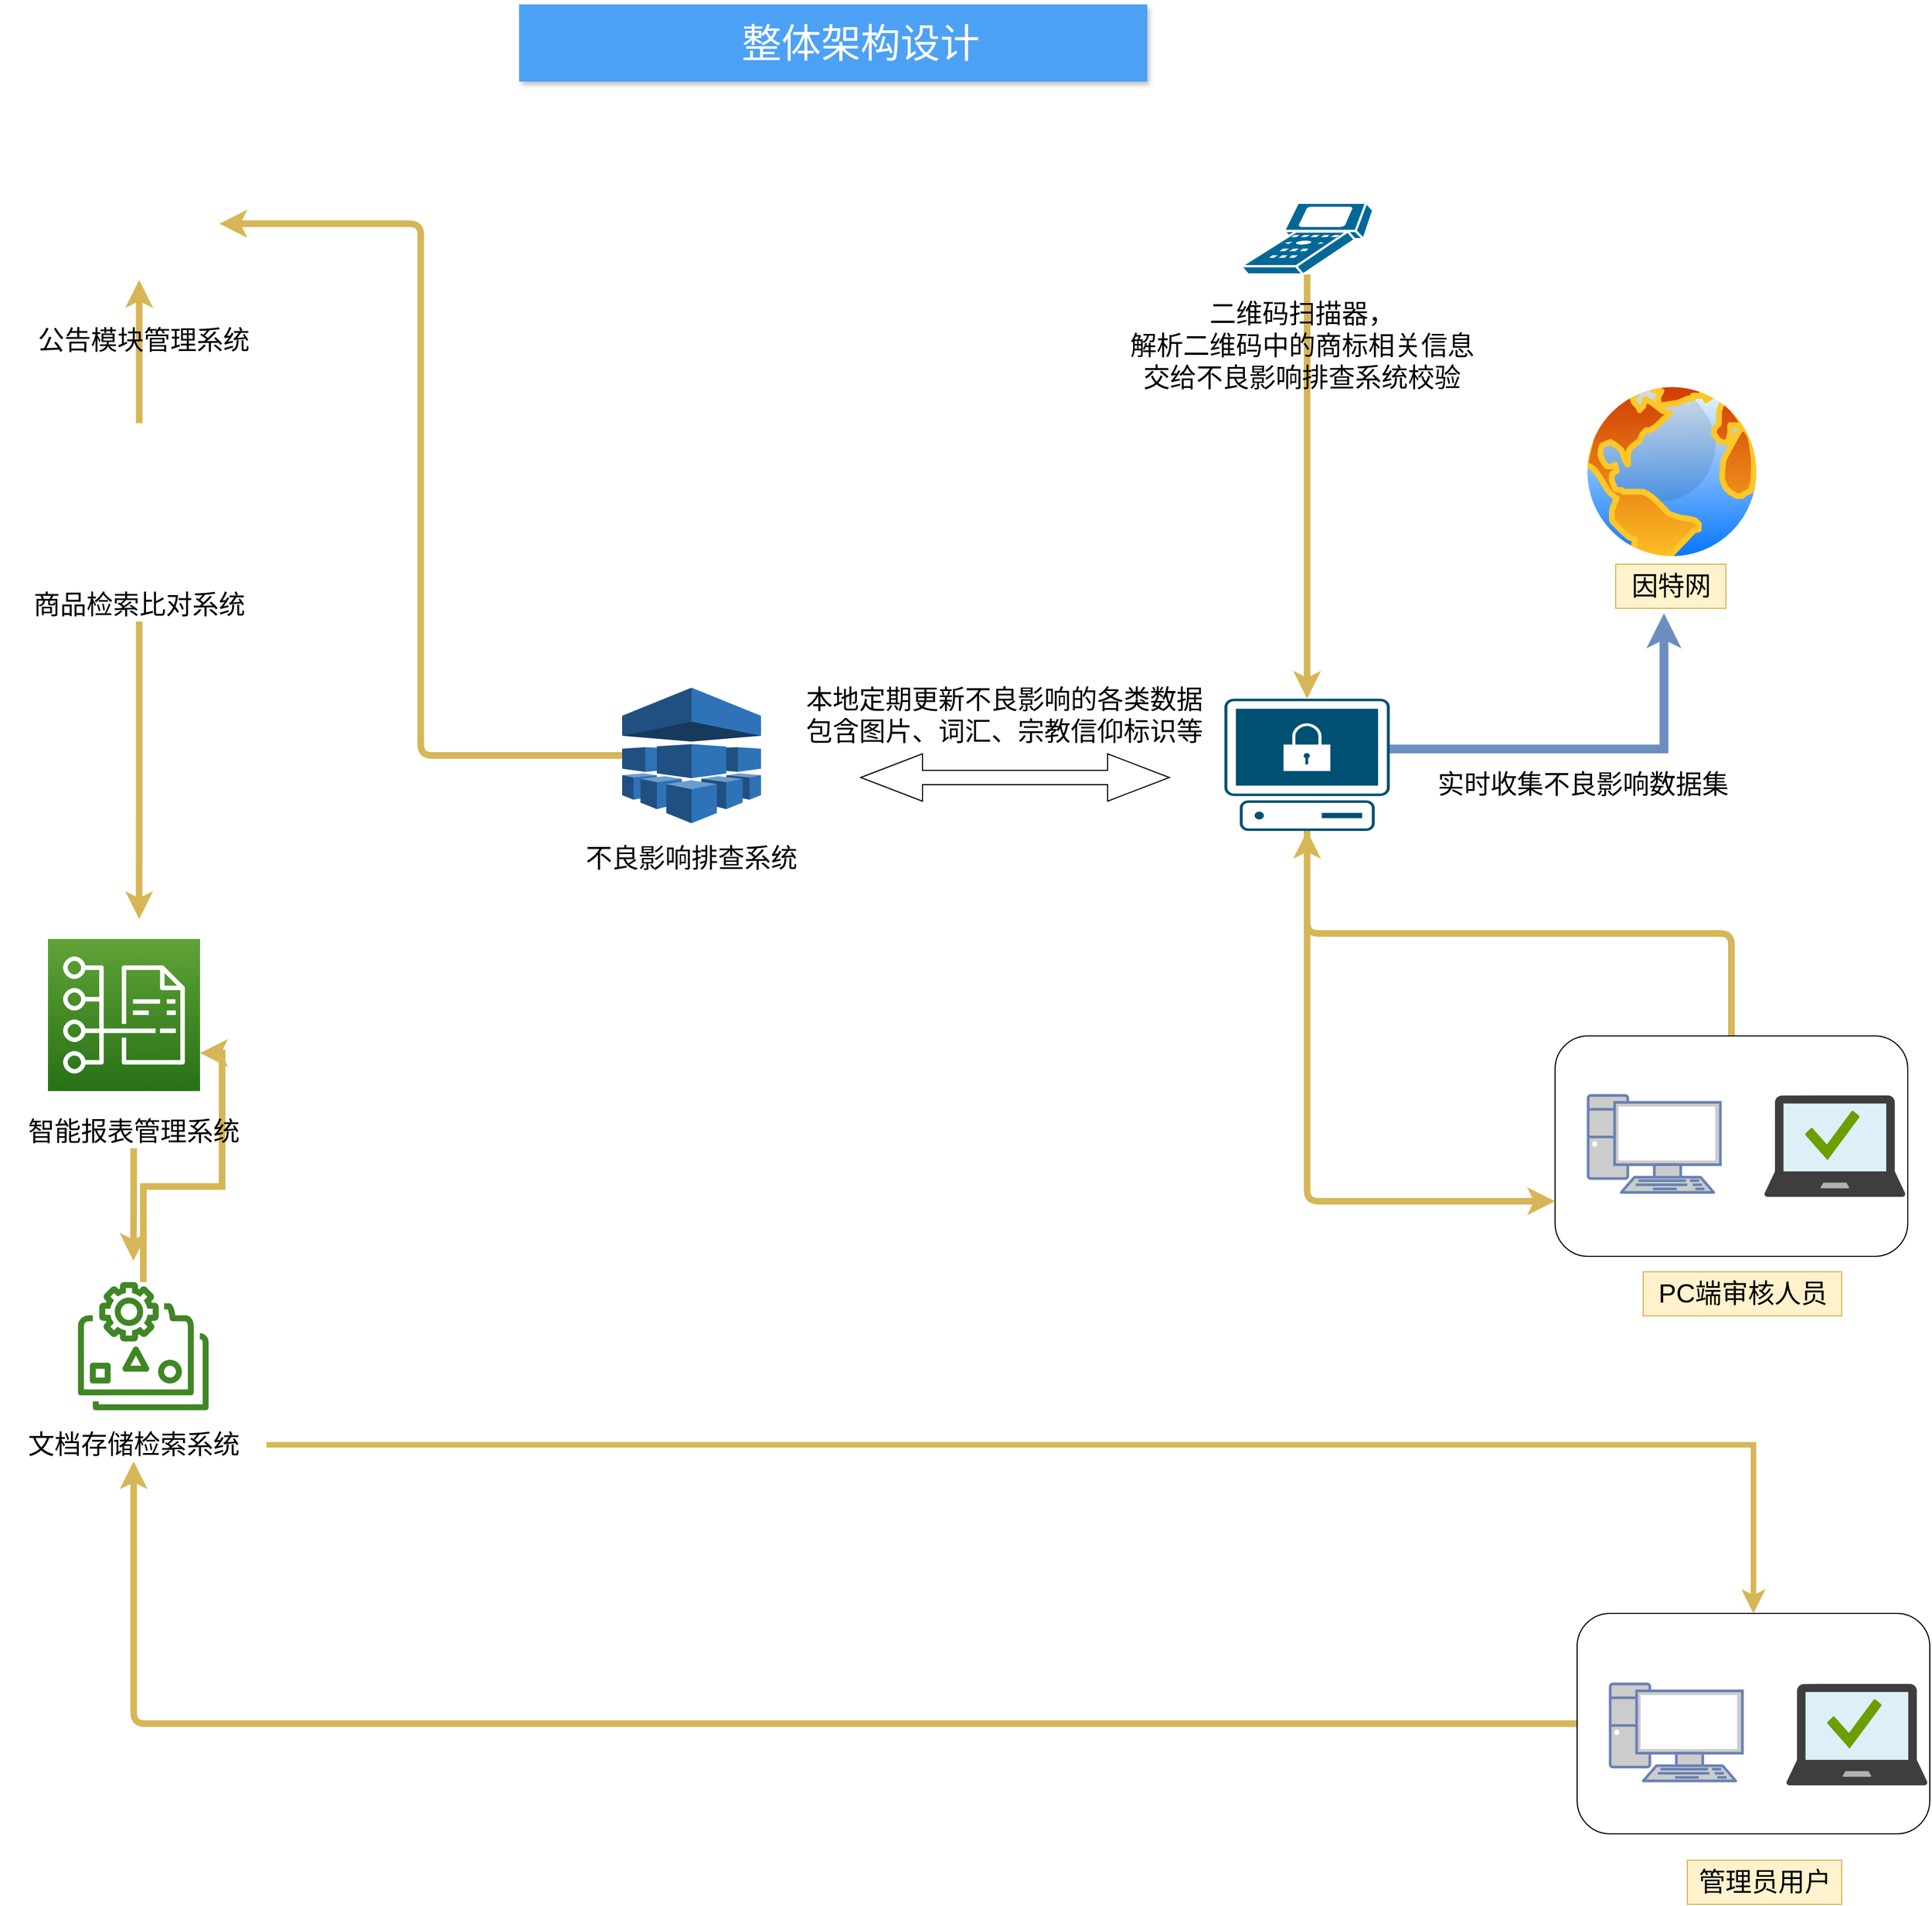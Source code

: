 <mxfile version="21.1.5" type="github">
  <diagram id="prtHgNgQTEPvFCAcTncT" name="Page-1">
    <mxGraphModel dx="2385" dy="1380" grid="1" gridSize="10" guides="1" tooltips="1" connect="1" arrows="1" fold="1" page="1" pageScale="1" pageWidth="827" pageHeight="1169" math="0" shadow="0">
      <root>
        <mxCell id="0" />
        <mxCell id="1" parent="0" />
        <mxCell id="ZAdHRjTGJZCp-p7u0Igg-31" style="edgeStyle=orthogonalEdgeStyle;rounded=1;orthogonalLoop=1;jettySize=auto;html=1;exitX=0.5;exitY=0;exitDx=0;exitDy=0;entryX=0.5;entryY=1;entryDx=0;entryDy=0;entryPerimeter=0;fillColor=#fff2cc;strokeColor=#d6b656;strokeWidth=6;" edge="1" parent="1" source="ZAdHRjTGJZCp-p7u0Igg-27" target="ZAdHRjTGJZCp-p7u0Igg-12">
          <mxGeometry relative="1" as="geometry">
            <Array as="points">
              <mxPoint x="2010" y="853" />
              <mxPoint x="1625" y="853" />
            </Array>
          </mxGeometry>
        </mxCell>
        <mxCell id="ZAdHRjTGJZCp-p7u0Igg-27" value="" style="rounded=1;whiteSpace=wrap;html=1;" vertex="1" parent="1">
          <mxGeometry x="1850" y="946" width="320" height="200" as="geometry" />
        </mxCell>
        <mxCell id="ZAdHRjTGJZCp-p7u0Igg-1" value="&lt;span style=&quot;font-size: 36px;&quot;&gt;整体架构设计&lt;/span&gt;" style="fillColor=#4DA1F5;strokeColor=none;shadow=1;gradientColor=none;fontSize=14;align=center;spacingLeft=50;fontColor=#ffffff;whiteSpace=wrap;html=1;" vertex="1" parent="1">
          <mxGeometry x="910" y="10" width="570" height="70" as="geometry" />
        </mxCell>
        <mxCell id="ZAdHRjTGJZCp-p7u0Igg-46" style="edgeStyle=orthogonalEdgeStyle;rounded=0;orthogonalLoop=1;jettySize=auto;html=1;entryX=1;entryY=0.75;entryDx=0;entryDy=0;entryPerimeter=0;fillColor=#fff2cc;strokeColor=#d6b656;strokeWidth=6;" edge="1" parent="1" source="ZAdHRjTGJZCp-p7u0Igg-2" target="ZAdHRjTGJZCp-p7u0Igg-10">
          <mxGeometry relative="1" as="geometry" />
        </mxCell>
        <mxCell id="ZAdHRjTGJZCp-p7u0Igg-2" value="" style="sketch=0;outlineConnect=0;fontColor=#232F3E;gradientColor=none;fillColor=#3F8624;strokeColor=none;dashed=0;verticalLabelPosition=bottom;verticalAlign=top;align=center;html=1;fontSize=12;fontStyle=0;aspect=fixed;pointerEvents=1;shape=mxgraph.aws4.elastic_file_system_intelligent_tiering;" vertex="1" parent="1">
          <mxGeometry x="509.76" y="1169" width="118.52" height="117" as="geometry" />
        </mxCell>
        <mxCell id="ZAdHRjTGJZCp-p7u0Igg-42" style="edgeStyle=orthogonalEdgeStyle;rounded=0;orthogonalLoop=1;jettySize=auto;html=1;entryX=0.5;entryY=0;entryDx=0;entryDy=0;strokeWidth=5;fillColor=#fff2cc;strokeColor=#d6b656;" edge="1" parent="1" source="ZAdHRjTGJZCp-p7u0Igg-3" target="ZAdHRjTGJZCp-p7u0Igg-38">
          <mxGeometry relative="1" as="geometry" />
        </mxCell>
        <mxCell id="ZAdHRjTGJZCp-p7u0Igg-3" value="&lt;p class=&quot;MsoNormal&quot;&gt;&lt;font style=&quot;font-size: 24px;&quot;&gt;文档存储检索系统&lt;/font&gt;&lt;/p&gt;" style="text;html=1;strokeColor=none;fillColor=none;align=center;verticalAlign=middle;whiteSpace=wrap;rounded=0;" vertex="1" parent="1">
          <mxGeometry x="439.76" y="1302" width="241" height="30" as="geometry" />
        </mxCell>
        <mxCell id="ZAdHRjTGJZCp-p7u0Igg-49" style="edgeStyle=orthogonalEdgeStyle;rounded=0;orthogonalLoop=1;jettySize=auto;html=1;entryX=0.473;entryY=0.87;entryDx=0;entryDy=0;entryPerimeter=0;fillColor=#fff2cc;strokeColor=#d6b656;strokeWidth=6;" edge="1" parent="1" source="ZAdHRjTGJZCp-p7u0Igg-4" target="ZAdHRjTGJZCp-p7u0Igg-8">
          <mxGeometry relative="1" as="geometry" />
        </mxCell>
        <mxCell id="ZAdHRjTGJZCp-p7u0Igg-4" value="" style="shape=image;html=1;verticalAlign=top;verticalLabelPosition=bottom;labelBackgroundColor=#ffffff;imageAspect=0;aspect=fixed;image=https://cdn1.iconfinder.com/data/icons/technology-and-hardware-2/200/vector_66_13-128.png;sketch=1;curveFitting=1;jiggle=2;" vertex="1" parent="1">
          <mxGeometry x="501.26" y="390" width="128" height="128" as="geometry" />
        </mxCell>
        <mxCell id="ZAdHRjTGJZCp-p7u0Igg-48" style="edgeStyle=orthogonalEdgeStyle;rounded=1;orthogonalLoop=1;jettySize=auto;html=1;fillColor=#fff2cc;strokeColor=#d6b656;strokeWidth=6;" edge="1" parent="1" source="ZAdHRjTGJZCp-p7u0Igg-5">
          <mxGeometry relative="1" as="geometry">
            <mxPoint x="565.26" y="840" as="targetPoint" />
          </mxGeometry>
        </mxCell>
        <mxCell id="ZAdHRjTGJZCp-p7u0Igg-5" value="&lt;p class=&quot;MsoNormal&quot;&gt;&lt;span style=&quot;font-size: 24px;&quot;&gt;商品检索比对系统&lt;/span&gt;&lt;/p&gt;" style="text;html=1;strokeColor=none;fillColor=none;align=center;verticalAlign=middle;whiteSpace=wrap;rounded=0;" vertex="1" parent="1">
          <mxGeometry x="444.76" y="540" width="241" height="30" as="geometry" />
        </mxCell>
        <mxCell id="ZAdHRjTGJZCp-p7u0Igg-47" style="edgeStyle=orthogonalEdgeStyle;rounded=1;orthogonalLoop=1;jettySize=auto;html=1;entryX=1;entryY=0.5;entryDx=0;entryDy=0;fillColor=#fff2cc;strokeColor=#d6b656;strokeWidth=6;" edge="1" parent="1" source="ZAdHRjTGJZCp-p7u0Igg-6" target="ZAdHRjTGJZCp-p7u0Igg-8">
          <mxGeometry relative="1" as="geometry" />
        </mxCell>
        <mxCell id="ZAdHRjTGJZCp-p7u0Igg-6" value="" style="outlineConnect=0;dashed=0;verticalLabelPosition=bottom;verticalAlign=top;align=center;html=1;shape=mxgraph.aws3.machine_learning;fillColor=#2E73B8;gradientColor=none;" vertex="1" parent="1">
          <mxGeometry x="1003.5" y="630" width="126" height="123" as="geometry" />
        </mxCell>
        <mxCell id="ZAdHRjTGJZCp-p7u0Igg-7" value="&lt;p class=&quot;MsoNormal&quot;&gt;&lt;span style=&quot;font-size: 24px;&quot;&gt;不良影响排查系统&lt;/span&gt;&lt;/p&gt;" style="text;html=1;strokeColor=none;fillColor=none;align=center;verticalAlign=middle;whiteSpace=wrap;rounded=0;" vertex="1" parent="1">
          <mxGeometry x="946" y="770" width="241" height="30" as="geometry" />
        </mxCell>
        <mxCell id="ZAdHRjTGJZCp-p7u0Igg-8" value="" style="shape=image;html=1;verticalAlign=top;verticalLabelPosition=bottom;labelBackgroundColor=#ffffff;imageAspect=0;aspect=fixed;image=https://cdn4.iconfinder.com/data/icons/48-bubbles/48/43.Bell-128.png" vertex="1" parent="1">
          <mxGeometry x="500.02" y="140" width="138" height="138" as="geometry" />
        </mxCell>
        <mxCell id="ZAdHRjTGJZCp-p7u0Igg-9" value="&lt;p class=&quot;MsoNormal&quot;&gt;&lt;span style=&quot;font-size: 24px;&quot;&gt;公告模块管理系统&lt;/span&gt;&lt;/p&gt;" style="text;html=1;strokeColor=none;fillColor=none;align=center;verticalAlign=middle;whiteSpace=wrap;rounded=0;" vertex="1" parent="1">
          <mxGeometry x="448.52" y="300" width="241" height="30" as="geometry" />
        </mxCell>
        <mxCell id="ZAdHRjTGJZCp-p7u0Igg-10" value="" style="sketch=0;points=[[0,0,0],[0.25,0,0],[0.5,0,0],[0.75,0,0],[1,0,0],[0,1,0],[0.25,1,0],[0.5,1,0],[0.75,1,0],[1,1,0],[0,0.25,0],[0,0.5,0],[0,0.75,0],[1,0.25,0],[1,0.5,0],[1,0.75,0]];outlineConnect=0;fontColor=#232F3E;gradientColor=#60A337;gradientDirection=north;fillColor=#277116;strokeColor=#ffffff;dashed=0;verticalLabelPosition=bottom;verticalAlign=top;align=center;html=1;fontSize=12;fontStyle=0;aspect=fixed;shape=mxgraph.aws4.resourceIcon;resIcon=mxgraph.aws4.cost_and_usage_report;" vertex="1" parent="1">
          <mxGeometry x="482.52" y="858" width="138" height="138" as="geometry" />
        </mxCell>
        <mxCell id="ZAdHRjTGJZCp-p7u0Igg-45" style="edgeStyle=orthogonalEdgeStyle;rounded=1;orthogonalLoop=1;jettySize=auto;html=1;fillColor=#fff2cc;strokeColor=#d6b656;strokeWidth=6;" edge="1" parent="1" source="ZAdHRjTGJZCp-p7u0Igg-11">
          <mxGeometry relative="1" as="geometry">
            <mxPoint x="560" y="1150" as="targetPoint" />
          </mxGeometry>
        </mxCell>
        <mxCell id="ZAdHRjTGJZCp-p7u0Igg-11" value="&lt;p class=&quot;MsoNormal&quot;&gt;&lt;span style=&quot;font-size: 24px;&quot;&gt;智能报表管理系统&lt;/span&gt;&lt;/p&gt;" style="text;html=1;strokeColor=none;fillColor=none;align=center;verticalAlign=middle;whiteSpace=wrap;rounded=0;" vertex="1" parent="1">
          <mxGeometry x="439.76" y="1018" width="241" height="30" as="geometry" />
        </mxCell>
        <mxCell id="ZAdHRjTGJZCp-p7u0Igg-17" style="edgeStyle=orthogonalEdgeStyle;rounded=0;orthogonalLoop=1;jettySize=auto;html=1;exitX=1;exitY=0.38;exitDx=0;exitDy=0;exitPerimeter=0;entryX=0.438;entryY=1.112;entryDx=0;entryDy=0;entryPerimeter=0;fillColor=#dae8fc;strokeColor=#6c8ebf;strokeWidth=8;" edge="1" parent="1" source="ZAdHRjTGJZCp-p7u0Igg-12" target="ZAdHRjTGJZCp-p7u0Igg-16">
          <mxGeometry relative="1" as="geometry" />
        </mxCell>
        <mxCell id="ZAdHRjTGJZCp-p7u0Igg-37" style="edgeStyle=orthogonalEdgeStyle;rounded=1;orthogonalLoop=1;jettySize=auto;html=1;exitX=0.5;exitY=1;exitDx=0;exitDy=0;exitPerimeter=0;entryX=0;entryY=0.75;entryDx=0;entryDy=0;fillColor=#fff2cc;strokeColor=#d6b656;strokeWidth=6;" edge="1" parent="1" source="ZAdHRjTGJZCp-p7u0Igg-12" target="ZAdHRjTGJZCp-p7u0Igg-27">
          <mxGeometry relative="1" as="geometry" />
        </mxCell>
        <mxCell id="ZAdHRjTGJZCp-p7u0Igg-12" value="" style="points=[[0.02,0.015,0],[0.5,0,0],[0.98,0.015,0],[1,0.38,0],[0.895,0.98,0],[0.5,1,0],[0.105,0.98,0],[0,0.38,0]];verticalLabelPosition=bottom;sketch=0;html=1;verticalAlign=top;aspect=fixed;align=center;pointerEvents=1;shape=mxgraph.cisco19.secure_endpoint_pc;fillColor=#005073;strokeColor=none;" vertex="1" parent="1">
          <mxGeometry x="1550" y="640" width="150" height="120" as="geometry" />
        </mxCell>
        <mxCell id="ZAdHRjTGJZCp-p7u0Igg-13" value="" style="shape=doubleArrow;whiteSpace=wrap;html=1;" vertex="1" parent="1">
          <mxGeometry x="1220" y="690" width="280" height="43" as="geometry" />
        </mxCell>
        <mxCell id="ZAdHRjTGJZCp-p7u0Igg-14" value="&lt;font style=&quot;font-size: 24px;&quot;&gt;本地定期更新不良影响的各类数据&lt;br&gt;包含图片、词汇、宗教信仰标识等&lt;br&gt;&lt;/font&gt;" style="text;html=1;align=center;verticalAlign=middle;resizable=0;points=[];autosize=1;strokeColor=none;fillColor=none;" vertex="1" parent="1">
          <mxGeometry x="1160" y="620" width="380" height="70" as="geometry" />
        </mxCell>
        <mxCell id="ZAdHRjTGJZCp-p7u0Igg-15" value="" style="image;aspect=fixed;perimeter=ellipsePerimeter;html=1;align=center;shadow=0;dashed=0;spacingTop=3;image=img/lib/active_directory/internet_globe.svg;" vertex="1" parent="1">
          <mxGeometry x="1870" y="348" width="172" height="172" as="geometry" />
        </mxCell>
        <mxCell id="ZAdHRjTGJZCp-p7u0Igg-16" value="&lt;span style=&quot;font-size: 24px;&quot;&gt;因特网&lt;/span&gt;" style="text;html=1;align=center;verticalAlign=middle;resizable=0;points=[];autosize=1;strokeColor=#d6b656;fillColor=#fff2cc;" vertex="1" parent="1">
          <mxGeometry x="1905" y="518" width="100" height="40" as="geometry" />
        </mxCell>
        <mxCell id="ZAdHRjTGJZCp-p7u0Igg-18" value="&lt;span style=&quot;font-size: 24px;&quot;&gt;实时收集不良影响数据集&lt;/span&gt;" style="text;html=1;align=center;verticalAlign=middle;resizable=0;points=[];autosize=1;strokeColor=none;fillColor=none;" vertex="1" parent="1">
          <mxGeometry x="1730" y="698" width="290" height="40" as="geometry" />
        </mxCell>
        <mxCell id="ZAdHRjTGJZCp-p7u0Igg-23" style="edgeStyle=orthogonalEdgeStyle;rounded=1;orthogonalLoop=1;jettySize=auto;html=1;entryX=0.5;entryY=0;entryDx=0;entryDy=0;entryPerimeter=0;fillColor=#fff2cc;strokeColor=#d6b656;strokeWidth=6;" edge="1" parent="1" source="ZAdHRjTGJZCp-p7u0Igg-19" target="ZAdHRjTGJZCp-p7u0Igg-12">
          <mxGeometry relative="1" as="geometry" />
        </mxCell>
        <mxCell id="ZAdHRjTGJZCp-p7u0Igg-19" value="" style="shape=mxgraph.cisco.computers_and_peripherals.scanner;html=1;pointerEvents=1;dashed=0;fillColor=#036897;strokeColor=#ffffff;strokeWidth=2;verticalLabelPosition=bottom;verticalAlign=top;align=center;outlineConnect=0;" vertex="1" parent="1">
          <mxGeometry x="1565" y="190" width="120" height="65" as="geometry" />
        </mxCell>
        <mxCell id="ZAdHRjTGJZCp-p7u0Igg-20" value="&lt;span style=&quot;font-size: 24px;&quot;&gt;二维码扫描器，&lt;br&gt;解析二维码中的商标相关信息&lt;br&gt;交给不良影响排查系统校验&lt;br&gt;&lt;/span&gt;" style="text;html=1;align=center;verticalAlign=middle;resizable=0;points=[];autosize=1;strokeColor=none;fillColor=none;" vertex="1" parent="1">
          <mxGeometry x="1450" y="270" width="340" height="100" as="geometry" />
        </mxCell>
        <mxCell id="ZAdHRjTGJZCp-p7u0Igg-25" value="" style="fontColor=#0066CC;verticalAlign=top;verticalLabelPosition=bottom;labelPosition=center;align=center;html=1;outlineConnect=0;fillColor=#CCCCCC;strokeColor=#6881B3;gradientColor=none;gradientDirection=north;strokeWidth=2;shape=mxgraph.networks.pc;" vertex="1" parent="1">
          <mxGeometry x="1880" y="1000" width="120" height="88" as="geometry" />
        </mxCell>
        <mxCell id="ZAdHRjTGJZCp-p7u0Igg-26" value="" style="image;sketch=0;aspect=fixed;html=1;points=[];align=center;fontSize=12;image=img/lib/mscae/Managed_Desktop.svg;" vertex="1" parent="1">
          <mxGeometry x="2040" y="1000" width="127.78" height="92" as="geometry" />
        </mxCell>
        <mxCell id="ZAdHRjTGJZCp-p7u0Igg-28" value="&lt;font style=&quot;font-size: 24px;&quot;&gt;PC端审核人员&lt;/font&gt;" style="text;html=1;align=center;verticalAlign=middle;resizable=0;points=[];autosize=1;strokeColor=#d6b656;fillColor=#fff2cc;" vertex="1" parent="1">
          <mxGeometry x="1930" y="1160" width="180" height="40" as="geometry" />
        </mxCell>
        <mxCell id="ZAdHRjTGJZCp-p7u0Igg-43" style="edgeStyle=orthogonalEdgeStyle;rounded=1;orthogonalLoop=1;jettySize=auto;html=1;exitX=0;exitY=0.5;exitDx=0;exitDy=0;entryX=0.5;entryY=1;entryDx=0;entryDy=0;fillColor=#fff2cc;strokeColor=#d6b656;strokeWidth=6;" edge="1" parent="1" source="ZAdHRjTGJZCp-p7u0Igg-38" target="ZAdHRjTGJZCp-p7u0Igg-3">
          <mxGeometry relative="1" as="geometry" />
        </mxCell>
        <mxCell id="ZAdHRjTGJZCp-p7u0Igg-38" value="" style="rounded=1;whiteSpace=wrap;html=1;" vertex="1" parent="1">
          <mxGeometry x="1870" y="1470" width="320" height="200" as="geometry" />
        </mxCell>
        <mxCell id="ZAdHRjTGJZCp-p7u0Igg-39" value="" style="fontColor=#0066CC;verticalAlign=top;verticalLabelPosition=bottom;labelPosition=center;align=center;html=1;outlineConnect=0;fillColor=#CCCCCC;strokeColor=#6881B3;gradientColor=none;gradientDirection=north;strokeWidth=2;shape=mxgraph.networks.pc;" vertex="1" parent="1">
          <mxGeometry x="1900" y="1534" width="120" height="88" as="geometry" />
        </mxCell>
        <mxCell id="ZAdHRjTGJZCp-p7u0Igg-40" value="" style="image;sketch=0;aspect=fixed;html=1;points=[];align=center;fontSize=12;image=img/lib/mscae/Managed_Desktop.svg;" vertex="1" parent="1">
          <mxGeometry x="2060" y="1534" width="127.78" height="92" as="geometry" />
        </mxCell>
        <mxCell id="ZAdHRjTGJZCp-p7u0Igg-41" value="&lt;span style=&quot;font-size: 24px;&quot;&gt;管理员用户&lt;/span&gt;" style="text;html=1;align=center;verticalAlign=middle;resizable=0;points=[];autosize=1;strokeColor=#d6b656;fillColor=#fff2cc;" vertex="1" parent="1">
          <mxGeometry x="1970" y="1694" width="140" height="40" as="geometry" />
        </mxCell>
      </root>
    </mxGraphModel>
  </diagram>
</mxfile>
